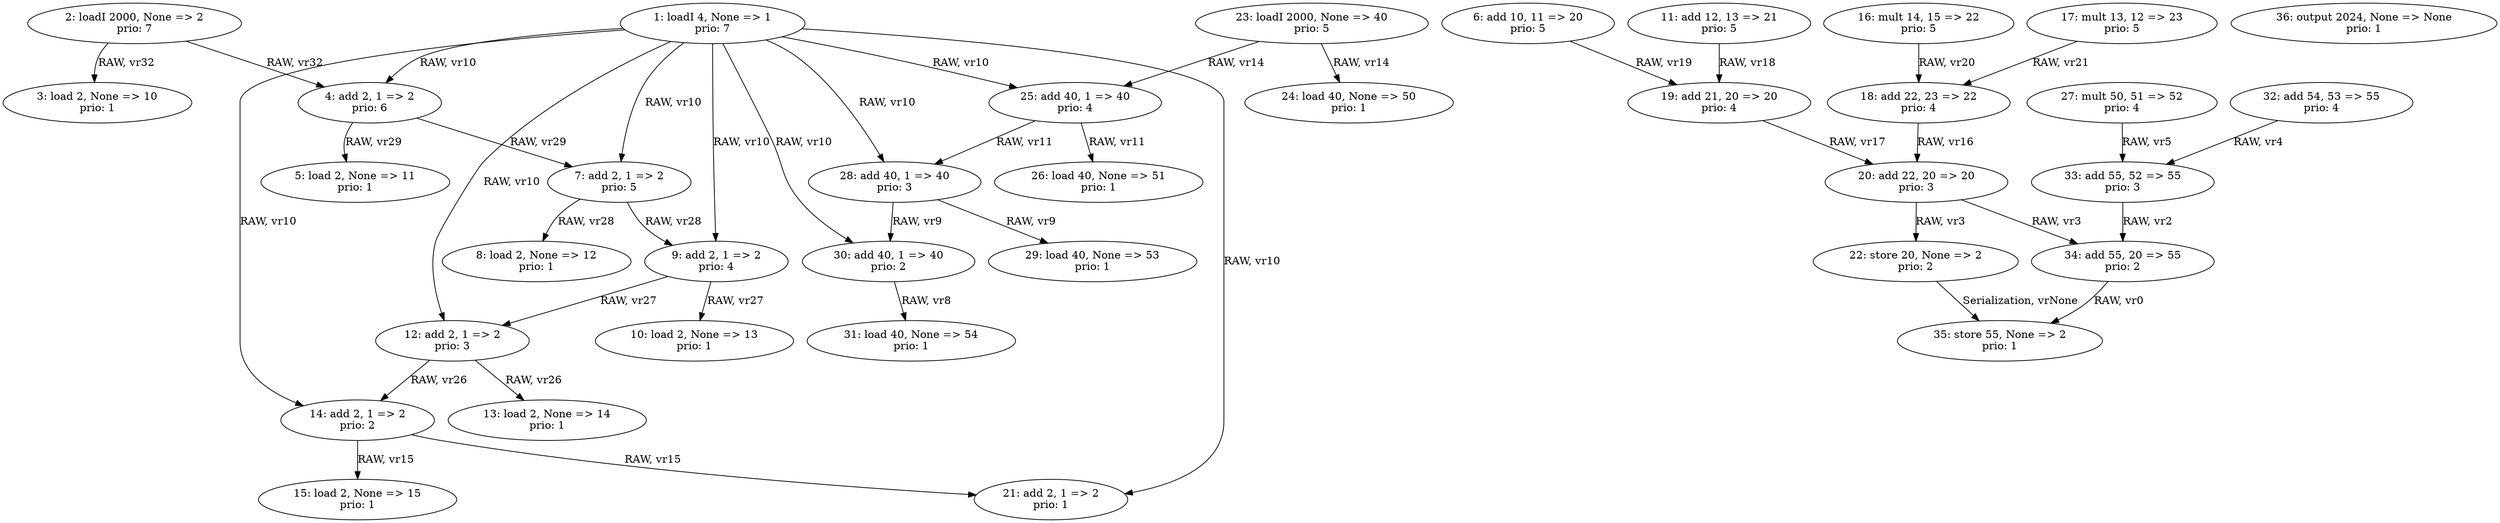 digraph DependenceGraph {
    "139827718743376" [label="1: loadI 4, None => 1\nprio: 7"];
    "139827718743432" [label="2: loadI 2000, None => 2\nprio: 7"];
    "139827718743488" [label="3: load 2, None => 10\nprio: 1"];
    "139827718743544" [label="4: add 2, 1 => 2\nprio: 6"];
    "139827718743600" [label="5: load 2, None => 11\nprio: 1"];
    "139827718743656" [label="6: add 10, 11 => 20\nprio: 5"];
    "139827718743712" [label="7: add 2, 1 => 2\nprio: 5"];
    "139827718743768" [label="8: load 2, None => 12\nprio: 1"];
    "139827718743824" [label="9: add 2, 1 => 2\nprio: 4"];
    "139827718743880" [label="10: load 2, None => 13\nprio: 1"];
    "139827718743936" [label="11: add 12, 13 => 21\nprio: 5"];
    "139827718743992" [label="12: add 2, 1 => 2\nprio: 3"];
    "139827718744048" [label="13: load 2, None => 14\nprio: 1"];
    "139827718744104" [label="14: add 2, 1 => 2\nprio: 2"];
    "139827718744160" [label="15: load 2, None => 15\nprio: 1"];
    "139827718744216" [label="16: mult 14, 15 => 22\nprio: 5"];
    "139827718744272" [label="17: mult 13, 12 => 23\nprio: 5"];
    "139827718744328" [label="18: add 22, 23 => 22\nprio: 4"];
    "139827718744384" [label="19: add 21, 20 => 20\nprio: 4"];
    "139827718744440" [label="20: add 22, 20 => 20\nprio: 3"];
    "139827718744496" [label="21: add 2, 1 => 2\nprio: 1"];
    "139827718744552" [label="22: store 20, None => 2\nprio: 2"];
    "139827718744608" [label="23: loadI 2000, None => 40\nprio: 5"];
    "139827718744664" [label="24: load 40, None => 50\nprio: 1"];
    "139827718744720" [label="25: add 40, 1 => 40\nprio: 4"];
    "139827718744776" [label="26: load 40, None => 51\nprio: 1"];
    "139827718744832" [label="27: mult 50, 51 => 52\nprio: 4"];
    "139827718744888" [label="28: add 40, 1 => 40\nprio: 3"];
    "139827718744944" [label="29: load 40, None => 53\nprio: 1"];
    "139827718745000" [label="30: add 40, 1 => 40\nprio: 2"];
    "139827718745056" [label="31: load 40, None => 54\nprio: 1"];
    "139827718745112" [label="32: add 54, 53 => 55\nprio: 4"];
    "139827718745168" [label="33: add 55, 52 => 55\nprio: 3"];
    "139827718745224" [label="34: add 55, 20 => 55\nprio: 2"];
    "139827718745280" [label="35: store 55, None => 2\nprio: 1"];
    "139827718745336" [label="36: output 2024, None => None\nprio: 1"];
    "139827718743376" -> "139827718743544" [label="RAW, vr10"];
    "139827718743376" -> "139827718743712" [label="RAW, vr10"];
    "139827718743376" -> "139827718743824" [label="RAW, vr10"];
    "139827718743376" -> "139827718743992" [label="RAW, vr10"];
    "139827718743376" -> "139827718744104" [label="RAW, vr10"];
    "139827718743376" -> "139827718744496" [label="RAW, vr10"];
    "139827718743376" -> "139827718744720" [label="RAW, vr10"];
    "139827718743376" -> "139827718744888" [label="RAW, vr10"];
    "139827718743376" -> "139827718745000" [label="RAW, vr10"];
    "139827718743432" -> "139827718743488" [label="RAW, vr32"];
    "139827718743432" -> "139827718743544" [label="RAW, vr32"];
    "139827718743544" -> "139827718743600" [label="RAW, vr29"];
    "139827718743544" -> "139827718743712" [label="RAW, vr29"];
    "139827718743656" -> "139827718744384" [label="RAW, vr19"];
    "139827718743712" -> "139827718743768" [label="RAW, vr28"];
    "139827718743712" -> "139827718743824" [label="RAW, vr28"];
    "139827718743824" -> "139827718743880" [label="RAW, vr27"];
    "139827718743824" -> "139827718743992" [label="RAW, vr27"];
    "139827718743936" -> "139827718744384" [label="RAW, vr18"];
    "139827718743992" -> "139827718744048" [label="RAW, vr26"];
    "139827718743992" -> "139827718744104" [label="RAW, vr26"];
    "139827718744104" -> "139827718744160" [label="RAW, vr15"];
    "139827718744104" -> "139827718744496" [label="RAW, vr15"];
    "139827718744216" -> "139827718744328" [label="RAW, vr20"];
    "139827718744272" -> "139827718744328" [label="RAW, vr21"];
    "139827718744328" -> "139827718744440" [label="RAW, vr16"];
    "139827718744384" -> "139827718744440" [label="RAW, vr17"];
    "139827718744440" -> "139827718744552" [label="RAW, vr3"];
    "139827718744440" -> "139827718745224" [label="RAW, vr3"];
    "139827718744552" -> "139827718745280" [label="Serialization, vrNone"];
    "139827718744608" -> "139827718744664" [label="RAW, vr14"];
    "139827718744608" -> "139827718744720" [label="RAW, vr14"];
    "139827718744720" -> "139827718744776" [label="RAW, vr11"];
    "139827718744720" -> "139827718744888" [label="RAW, vr11"];
    "139827718744832" -> "139827718745168" [label="RAW, vr5"];
    "139827718744888" -> "139827718744944" [label="RAW, vr9"];
    "139827718744888" -> "139827718745000" [label="RAW, vr9"];
    "139827718745000" -> "139827718745056" [label="RAW, vr8"];
    "139827718745112" -> "139827718745168" [label="RAW, vr4"];
    "139827718745168" -> "139827718745224" [label="RAW, vr2"];
    "139827718745224" -> "139827718745280" [label="RAW, vr0"];
}
